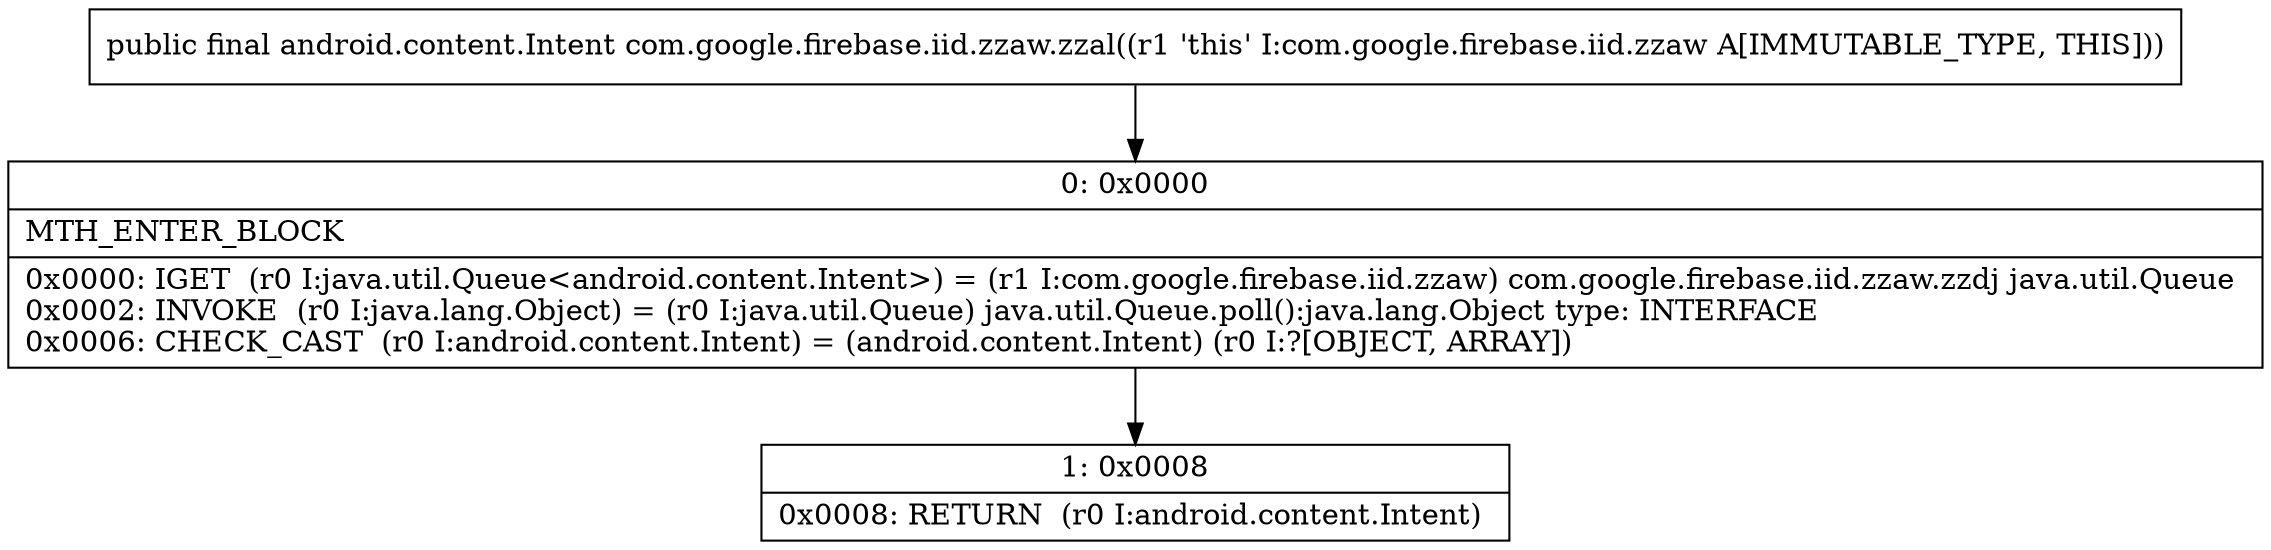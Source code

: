 digraph "CFG forcom.google.firebase.iid.zzaw.zzal()Landroid\/content\/Intent;" {
Node_0 [shape=record,label="{0\:\ 0x0000|MTH_ENTER_BLOCK\l|0x0000: IGET  (r0 I:java.util.Queue\<android.content.Intent\>) = (r1 I:com.google.firebase.iid.zzaw) com.google.firebase.iid.zzaw.zzdj java.util.Queue \l0x0002: INVOKE  (r0 I:java.lang.Object) = (r0 I:java.util.Queue) java.util.Queue.poll():java.lang.Object type: INTERFACE \l0x0006: CHECK_CAST  (r0 I:android.content.Intent) = (android.content.Intent) (r0 I:?[OBJECT, ARRAY]) \l}"];
Node_1 [shape=record,label="{1\:\ 0x0008|0x0008: RETURN  (r0 I:android.content.Intent) \l}"];
MethodNode[shape=record,label="{public final android.content.Intent com.google.firebase.iid.zzaw.zzal((r1 'this' I:com.google.firebase.iid.zzaw A[IMMUTABLE_TYPE, THIS])) }"];
MethodNode -> Node_0;
Node_0 -> Node_1;
}

